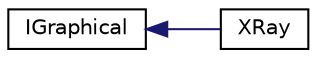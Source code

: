 digraph "Graphical Class Hierarchy"
{
 // LATEX_PDF_SIZE
  edge [fontname="Helvetica",fontsize="10",labelfontname="Helvetica",labelfontsize="10"];
  node [fontname="Helvetica",fontsize="10",shape=record];
  rankdir="LR";
  Node0 [label="IGraphical",height=0.2,width=0.4,color="black", fillcolor="white", style="filled",URL="$class_i_graphical.html",tooltip=" "];
  Node0 -> Node1 [dir="back",color="midnightblue",fontsize="10",style="solid",fontname="Helvetica"];
  Node1 [label="XRay",height=0.2,width=0.4,color="black", fillcolor="white", style="filled",URL="$class_x_ray.html",tooltip=" "];
}
